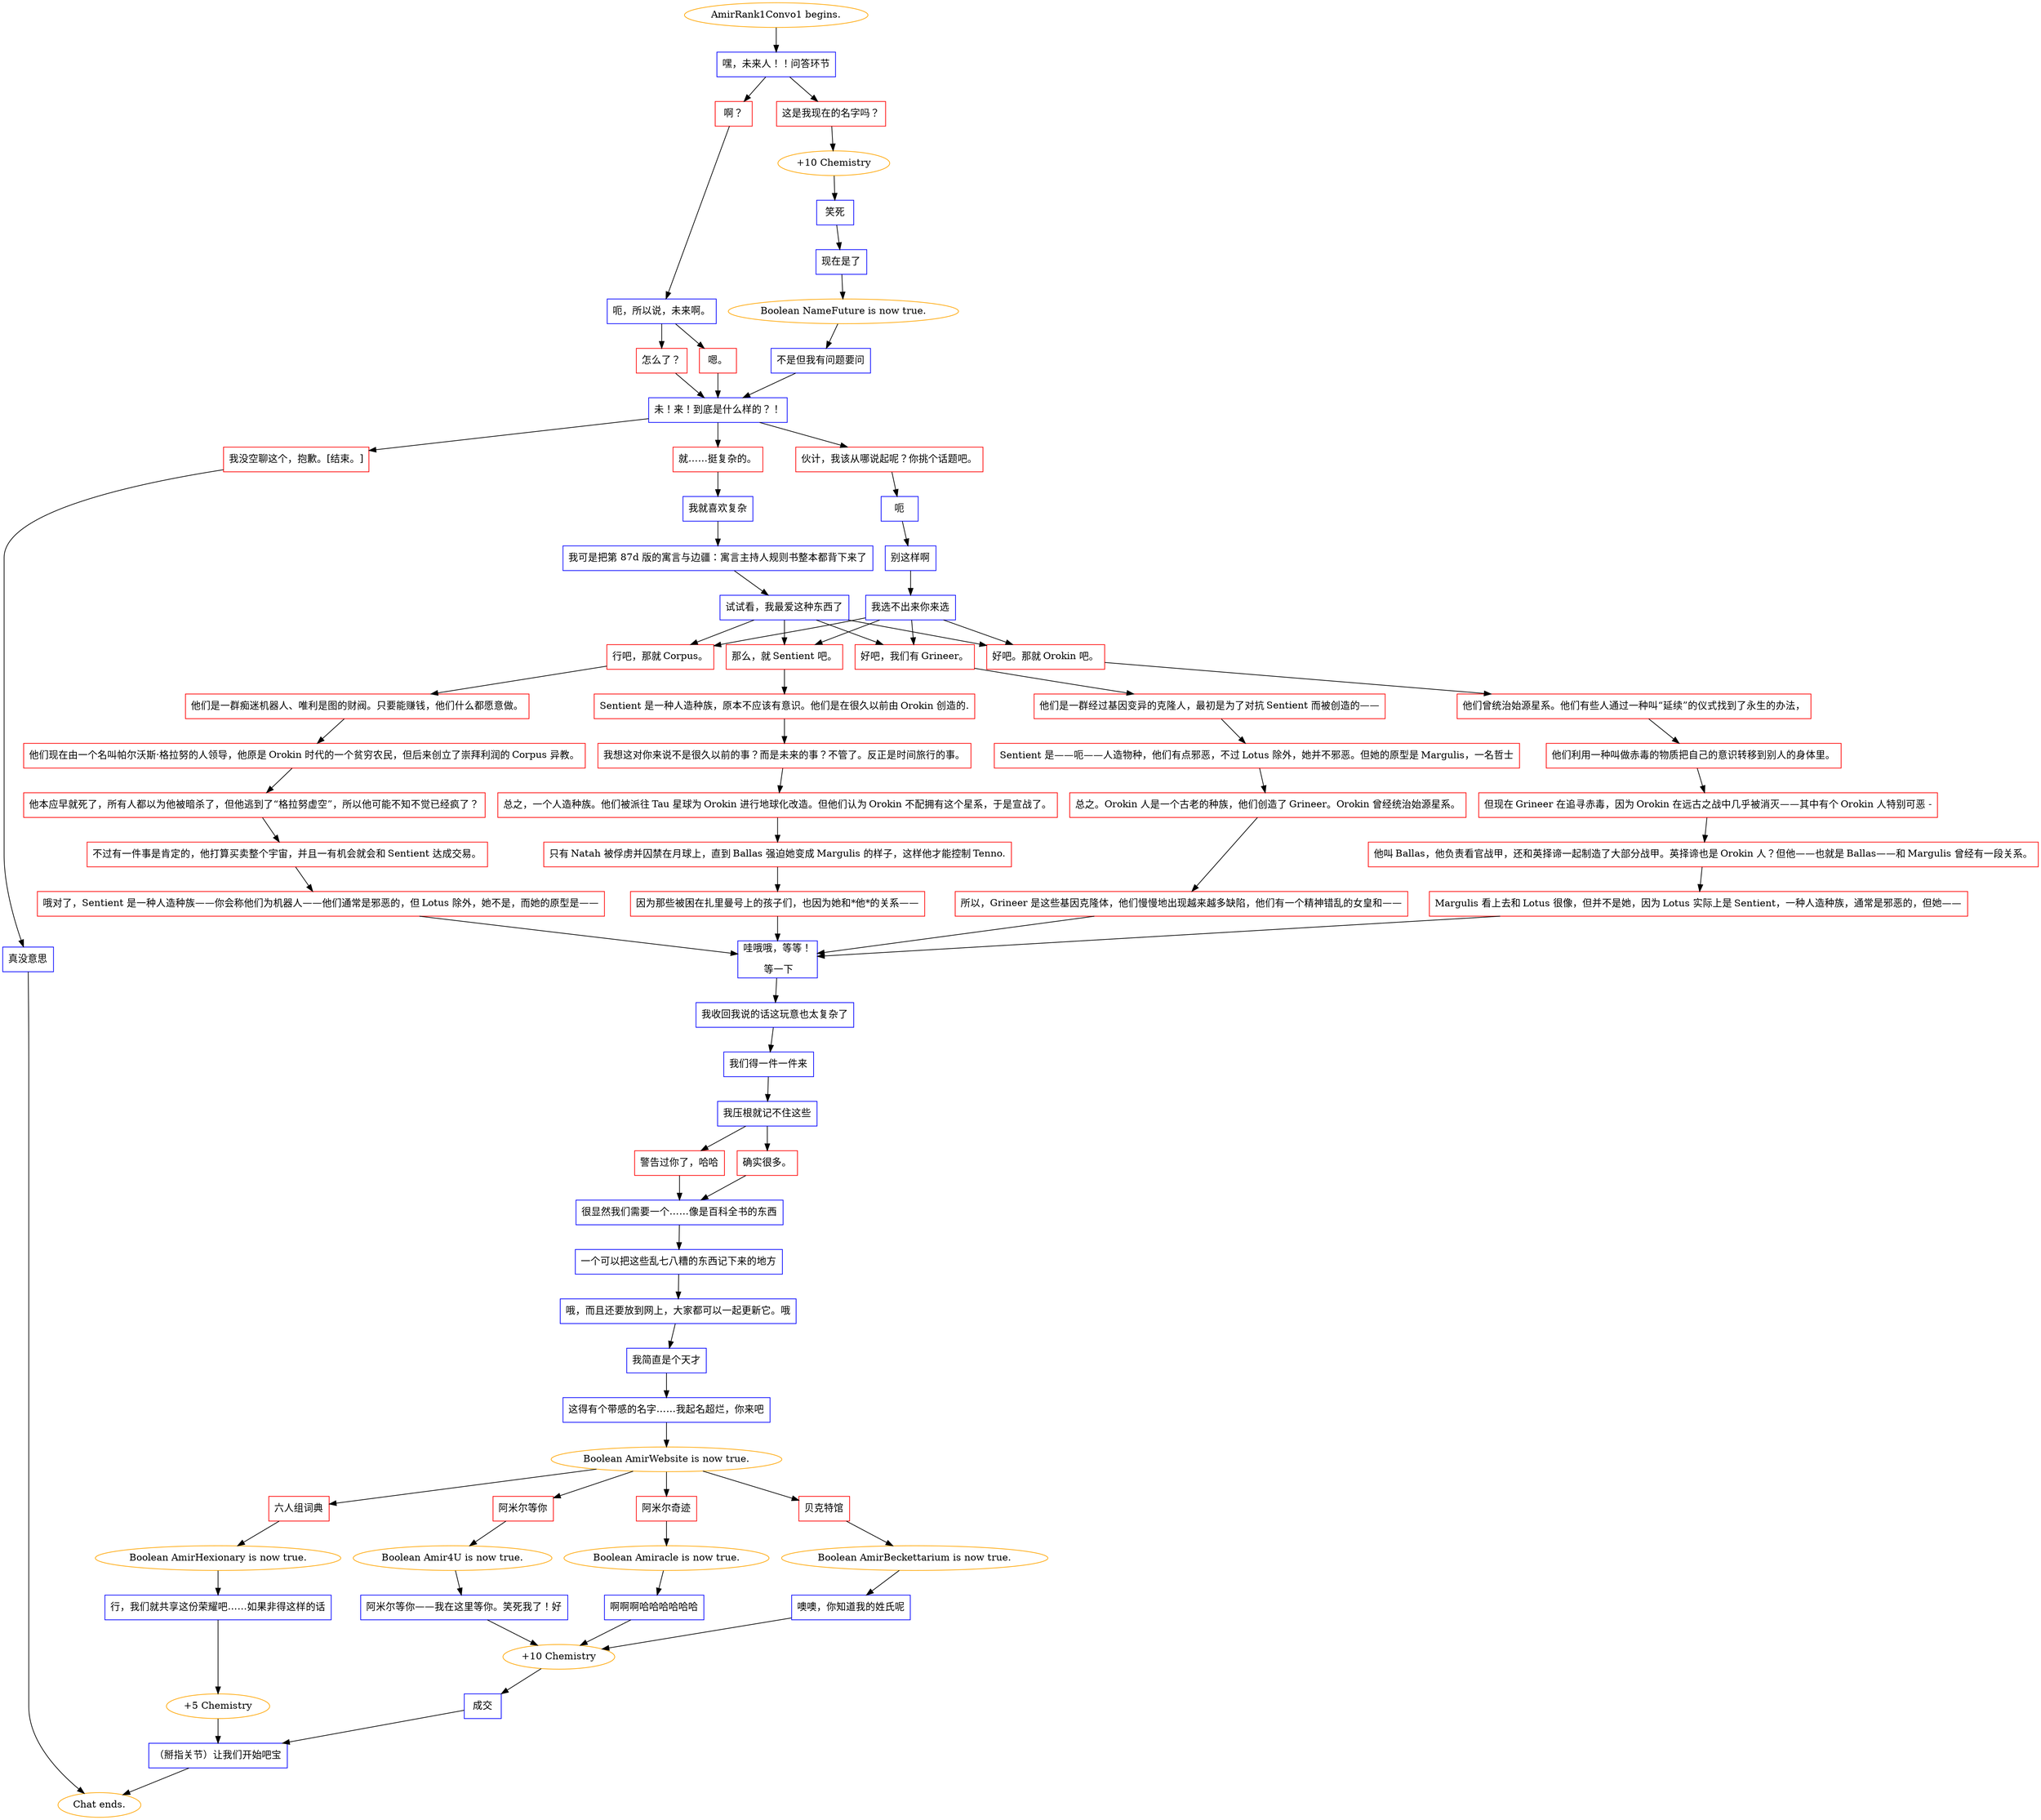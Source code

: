 digraph {
	"AmirRank1Convo1 begins." [color=orange];
		"AmirRank1Convo1 begins." -> j3541468608;
	j3541468608 [label="嘿，未来人！！问答环节",shape=box,color=blue];
		j3541468608 -> j1890190719;
		j3541468608 -> j721659046;
	j1890190719 [label="啊？",shape=box,color=red];
		j1890190719 -> j744113036;
	j721659046 [label="这是我现在的名字吗？",shape=box,color=red];
		j721659046 -> j586128149;
	j744113036 [label="呃，所以说，未来啊。",shape=box,color=blue];
		j744113036 -> j17126257;
		j744113036 -> j2102094239;
	j586128149 [label="+10 Chemistry",color=orange];
		j586128149 -> j4066667066;
	j17126257 [label="嗯。",shape=box,color=red];
		j17126257 -> j3285386462;
	j2102094239 [label="怎么了？",shape=box,color=red];
		j2102094239 -> j3285386462;
	j4066667066 [label="笑死",shape=box,color=blue];
		j4066667066 -> j4078647107;
	j3285386462 [label="未！来！到底是什么样的？！",shape=box,color=blue];
		j3285386462 -> j512211910;
		j3285386462 -> j1250434311;
		j3285386462 -> j2137524889;
	j4078647107 [label="现在是了",shape=box,color=blue];
		j4078647107 -> j3300791665;
	j512211910 [label="伙计，我该从哪说起呢？你挑个话题吧。",shape=box,color=red];
		j512211910 -> j1536347931;
	j1250434311 [label="就……挺复杂的。",shape=box,color=red];
		j1250434311 -> j2066083335;
	j2137524889 [label="我没空聊这个，抱歉。[结束。]",shape=box,color=red];
		j2137524889 -> j1148124450;
	j3300791665 [label="Boolean NameFuture is now true.",color=orange];
		j3300791665 -> j3929630542;
	j1536347931 [label="呃",shape=box,color=blue];
		j1536347931 -> j3830150746;
	j2066083335 [label="我就喜欢复杂",shape=box,color=blue];
		j2066083335 -> j1147634563;
	j1148124450 [label="真没意思",shape=box,color=blue];
		j1148124450 -> "Chat ends.";
	j3929630542 [label="不是但我有问题要问",shape=box,color=blue];
		j3929630542 -> j3285386462;
	j3830150746 [label="别这样啊",shape=box,color=blue];
		j3830150746 -> j4264331948;
	j1147634563 [label="我可是把第 87d 版的寓言与边疆：寓言主持人规则书整本都背下来了",shape=box,color=blue];
		j1147634563 -> j328118353;
	"Chat ends." [color=orange];
	j4264331948 [label="我选不出来你来选",shape=box,color=blue];
		j4264331948 -> j3665130081;
		j4264331948 -> j459700572;
		j4264331948 -> j3090441721;
		j4264331948 -> j2536918699;
	j328118353 [label="试试看，我最爱这种东西了",shape=box,color=blue];
		j328118353 -> j3665130081;
		j328118353 -> j459700572;
		j328118353 -> j3090441721;
		j328118353 -> j2536918699;
	j3665130081 [label="好吧。那就 Orokin 吧。",shape=box,color=red];
		j3665130081 -> j3510794324;
	j459700572 [label="行吧，那就 Corpus。",shape=box,color=red];
		j459700572 -> j2259457801;
	j3090441721 [label="好吧，我们有 Grineer。",shape=box,color=red];
		j3090441721 -> j675741354;
	j2536918699 [label="那么，就 Sentient 吧。",shape=box,color=red];
		j2536918699 -> j3641051724;
	j3510794324 [label="他们曾统治始源星系。他们有些人通过一种叫“延续”的仪式找到了永生的办法，",shape=box,color=red];
		j3510794324 -> j709142474;
	j2259457801 [label="他们是一群痴迷机器人、唯利是图的财阀。只要能赚钱，他们什么都愿意做。",shape=box,color=red];
		j2259457801 -> j2035348610;
	j675741354 [label="他们是一群经过基因变异的克隆人，最初是为了对抗 Sentient 而被创造的——",shape=box,color=red];
		j675741354 -> j4166118222;
	j3641051724 [label="Sentient 是一种人造种族，原本不应该有意识。他们是在很久以前由 Orokin 创造的.",shape=box,color=red];
		j3641051724 -> j2112381616;
	j709142474 [label="他们利用一种叫做赤毒的物质把自己的意识转移到别人的身体里。",shape=box,color=red];
		j709142474 -> j3083688434;
	j2035348610 [label="他们现在由一个名叫帕尔沃斯·格拉努的人领导，他原是 Orokin 时代的一个贫穷农民，但后来创立了崇拜利润的 Corpus 异教。",shape=box,color=red];
		j2035348610 -> j3283028264;
	j4166118222 [label="Sentient 是——呃——人造物种，他们有点邪恶，不过 Lotus 除外，她并不邪恶。但她的原型是 Margulis，一名哲士",shape=box,color=red];
		j4166118222 -> j3557978116;
	j2112381616 [label="我想这对你来说不是很久以前的事？而是未来的事？不管了。反正是时间旅行的事。",shape=box,color=red];
		j2112381616 -> j3888218998;
	j3083688434 [label="但现在 Grineer 在追寻赤毒，因为 Orokin 在远古之战中几乎被消灭——其中有个 Orokin 人特别可恶 -",shape=box,color=red];
		j3083688434 -> j2397369949;
	j3283028264 [label="他本应早就死了，所有人都以为他被暗杀了，但他逃到了“格拉努虚空”，所以他可能不知不觉已经疯了？",shape=box,color=red];
		j3283028264 -> j2308563612;
	j3557978116 [label="总之。Orokin 人是一个古老的种族，他们创造了 Grineer。Orokin 曾经统治始源星系。",shape=box,color=red];
		j3557978116 -> j3885120452;
	j3888218998 [label="总之，一个人造种族。他们被派往 Tau 星球为 Orokin 进行地球化改造。但他们认为 Orokin 不配拥有这个星系，于是宣战了。",shape=box,color=red];
		j3888218998 -> j3458490828;
	j2397369949 [label="他叫 Ballas，他负责看官战甲，还和英择谛一起制造了大部分战甲。英择谛也是 Orokin 人？但他——也就是 Ballas——和 Margulis 曾经有一段关系。",shape=box,color=red];
		j2397369949 -> j317573288;
	j2308563612 [label="不过有一件事是肯定的，他打算买卖整个宇宙，并且一有机会就会和 Sentient 达成交易。",shape=box,color=red];
		j2308563612 -> j4280088204;
	j3885120452 [label="所以，Grineer 是这些基因克隆体，他们慢慢地出现越来越多缺陷，他们有一个精神错乱的女皇和——",shape=box,color=red];
		j3885120452 -> j3025531394;
	j3458490828 [label="只有 Natah 被俘虏并囚禁在月球上，直到 Ballas 强迫她变成 Margulis 的样子，这样他才能控制 Tenno.",shape=box,color=red];
		j3458490828 -> j595758687;
	j317573288 [label="Margulis 看上去和 Lotus 很像，但并不是她，因为 Lotus 实际上是 Sentient，一种人造种族，通常是邪恶的，但她——",shape=box,color=red];
		j317573288 -> j3025531394;
	j4280088204 [label="哦对了，Sentient 是一种人造种族——你会称他们为机器人——他们通常是邪恶的，但 Lotus 除外，她不是，而她的原型是——",shape=box,color=red];
		j4280088204 -> j3025531394;
	j3025531394 [label="哇哦哦，等等！
 等一下",shape=box,color=blue];
		j3025531394 -> j1310368264;
	j595758687 [label="因为那些被困在扎里曼号上的孩子们，也因为她和*他*的关系——",shape=box,color=red];
		j595758687 -> j3025531394;
	j1310368264 [label="我收回我说的话这玩意也太复杂了",shape=box,color=blue];
		j1310368264 -> j2500200562;
	j2500200562 [label="我们得一件一件来",shape=box,color=blue];
		j2500200562 -> j2477970709;
	j2477970709 [label="我压根就记不住这些",shape=box,color=blue];
		j2477970709 -> j301958031;
		j2477970709 -> j2790556368;
	j301958031 [label="警告过你了，哈哈",shape=box,color=red];
		j301958031 -> j1997428446;
	j2790556368 [label="确实很多。",shape=box,color=red];
		j2790556368 -> j1997428446;
	j1997428446 [label="很显然我们需要一个……像是百科全书的东西",shape=box,color=blue];
		j1997428446 -> j1424444262;
	j1424444262 [label="一个可以把这些乱七八糟的东西记下来的地方",shape=box,color=blue];
		j1424444262 -> j2141088482;
	j2141088482 [label="哦，而且还要放到网上，大家都可以一起更新它。哦",shape=box,color=blue];
		j2141088482 -> j7172339;
	j7172339 [label="我简直是个天才",shape=box,color=blue];
		j7172339 -> j3033619510;
	j3033619510 [label="这得有个带感的名字……我起名超烂，你来吧",shape=box,color=blue];
		j3033619510 -> j3190503031;
	j3190503031 [label="Boolean AmirWebsite is now true.",color=orange];
		j3190503031 -> j362531394;
		j3190503031 -> j4091574719;
		j3190503031 -> j1303163109;
		j3190503031 -> j3702275635;
	j362531394 [label="六人组词典",shape=box,color=red];
		j362531394 -> j3199255880;
	j4091574719 [label="阿米尔等你",shape=box,color=red];
		j4091574719 -> j2343061724;
	j1303163109 [label="阿米尔奇迹",shape=box,color=red];
		j1303163109 -> j4273626952;
	j3702275635 [label="贝克特馆",shape=box,color=red];
		j3702275635 -> j3178444200;
	j3199255880 [label="Boolean AmirHexionary is now true.",color=orange];
		j3199255880 -> j4097102646;
	j2343061724 [label="Boolean Amir4U is now true.",color=orange];
		j2343061724 -> j178471094;
	j4273626952 [label="Boolean Amiracle is now true.",color=orange];
		j4273626952 -> j87731515;
	j3178444200 [label="Boolean AmirBeckettarium is now true.",color=orange];
		j3178444200 -> j1902282885;
	j4097102646 [label="行，我们就共享这份荣耀吧……如果非得这样的话",shape=box,color=blue];
		j4097102646 -> j2125957095;
	j178471094 [label="阿米尔等你——我在这里等你。笑死我了！好",shape=box,color=blue];
		j178471094 -> j1465248306;
	j87731515 [label="啊啊啊哈哈哈哈哈哈",shape=box,color=blue];
		j87731515 -> j1465248306;
	j1902282885 [label="噢噢，你知道我的姓氏呢",shape=box,color=blue];
		j1902282885 -> j1465248306;
	j2125957095 [label="+5 Chemistry",color=orange];
		j2125957095 -> j2668142298;
	j1465248306 [label="+10 Chemistry",color=orange];
		j1465248306 -> j3853946125;
	j2668142298 [label="（掰指关节）让我们开始吧宝",shape=box,color=blue];
		j2668142298 -> "Chat ends.";
	j3853946125 [label="成交",shape=box,color=blue];
		j3853946125 -> j2668142298;
}